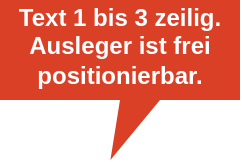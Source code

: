 <mxfile version="14.6.13" type="device"><diagram id="C5RBs43oDa-KdzZeNtuy" name="Page-1"><mxGraphModel dx="1086" dy="2135" grid="1" gridSize="10" guides="1" tooltips="1" connect="1" arrows="1" fold="1" page="1" pageScale="1" pageWidth="827" pageHeight="1169" math="0" shadow="0"><root><mxCell id="WIyWlLk6GJQsqaUBKTNV-0"/><mxCell id="WIyWlLk6GJQsqaUBKTNV-1" parent="WIyWlLk6GJQsqaUBKTNV-0"/><mxCell id="w_2Oh5KLjdSNN2sizWQO-0" value="" style="group" vertex="1" connectable="0" parent="WIyWlLk6GJQsqaUBKTNV-1"><mxGeometry x="40" y="-1120" width="120" height="80" as="geometry"/></mxCell><mxCell id="w_2Oh5KLjdSNN2sizWQO-1" value="" style="shape=callout;whiteSpace=wrap;html=1;perimeter=calloutPerimeter;fontSize=12;fontColor=#000000;position2=0.46;strokeColor=none;fillColor=#DA4026;" vertex="1" parent="w_2Oh5KLjdSNN2sizWQO-0"><mxGeometry width="120" height="80" as="geometry"/></mxCell><mxCell id="w_2Oh5KLjdSNN2sizWQO-2" value="Text 1 bis 3 zeilig. Ausleger ist frei positionierbar." style="text;html=1;strokeColor=none;fillColor=none;align=center;verticalAlign=middle;whiteSpace=wrap;rounded=0;fontColor=#FFFFFF;fontStyle=1;fontSize=12;" vertex="1" parent="w_2Oh5KLjdSNN2sizWQO-0"><mxGeometry x="5" y="8" width="110" height="30" as="geometry"/></mxCell></root></mxGraphModel></diagram></mxfile>